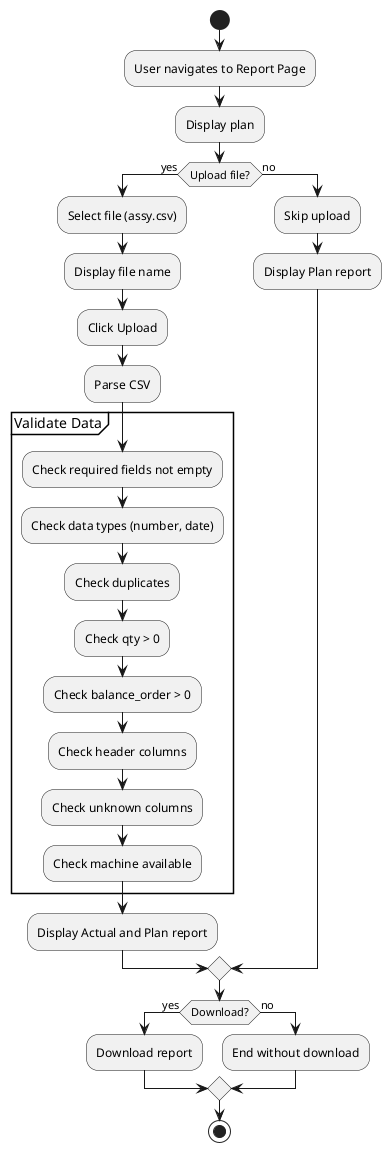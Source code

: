 @startuml
start

:User navigates to Report Page;
:Display plan;

  if (Upload file?) then (yes)
    :Select file (assy.csv);
    :Display file name;
    :Click Upload;
    :Parse CSV;

    partition "Validate Data" {
      :Check required fields not empty;
      :Check data types (number, date);
      :Check duplicates;
      :Check qty > 0;
      :Check balance_order > 0;
      :Check header columns;
      :Check unknown columns;
      :Check machine available;
    }

    :Display Actual and Plan report;
  else (no)
    :Skip upload;
    :Display Plan report;
  endif


if (Download?) then (yes)
  :Download report;
else (no)
  :End without download;
endif

stop
@enduml
